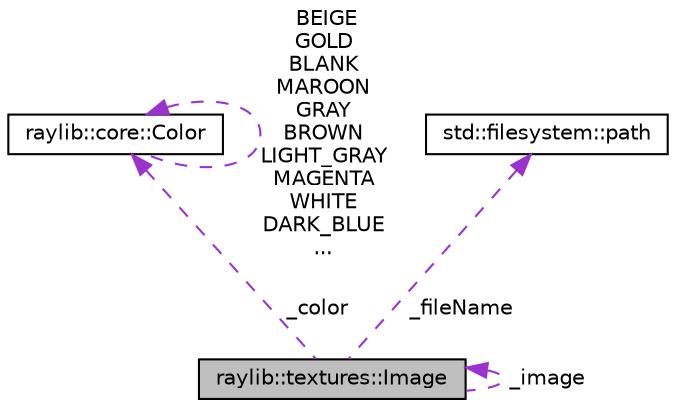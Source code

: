 digraph "raylib::textures::Image"
{
 // LATEX_PDF_SIZE
  edge [fontname="Helvetica",fontsize="10",labelfontname="Helvetica",labelfontsize="10"];
  node [fontname="Helvetica",fontsize="10",shape=record];
  Node1 [label="raylib::textures::Image",height=0.2,width=0.4,color="black", fillcolor="grey75", style="filled", fontcolor="black",tooltip="This is the Image class."];
  Node2 -> Node1 [dir="back",color="darkorchid3",fontsize="10",style="dashed",label=" _color" ,fontname="Helvetica"];
  Node2 [label="raylib::core::Color",height=0.2,width=0.4,color="black", fillcolor="white", style="filled",URL="$structraylib_1_1core_1_1_color.html",tooltip="The Color struct that encapsulates the raylib Color struct."];
  Node2 -> Node2 [dir="back",color="darkorchid3",fontsize="10",style="dashed",label=" BEIGE\nGOLD\nBLANK\nMAROON\nGRAY\nBROWN\nLIGHT_GRAY\nMAGENTA\nWHITE\nDARK_BLUE\n..." ,fontname="Helvetica"];
  Node1 -> Node1 [dir="back",color="darkorchid3",fontsize="10",style="dashed",label=" _image" ,fontname="Helvetica"];
  Node3 -> Node1 [dir="back",color="darkorchid3",fontsize="10",style="dashed",label=" _fileName" ,fontname="Helvetica"];
  Node3 [label="std::filesystem::path",height=0.2,width=0.4,color="black", fillcolor="white", style="filled",URL="/home/runner/work/Bomberman-Global-Offensive/Bomberman-Global-Offensive/doc/external/cppreference-doxygen-web.tag.xml$cpp/filesystem/path.html",tooltip=" "];
}
